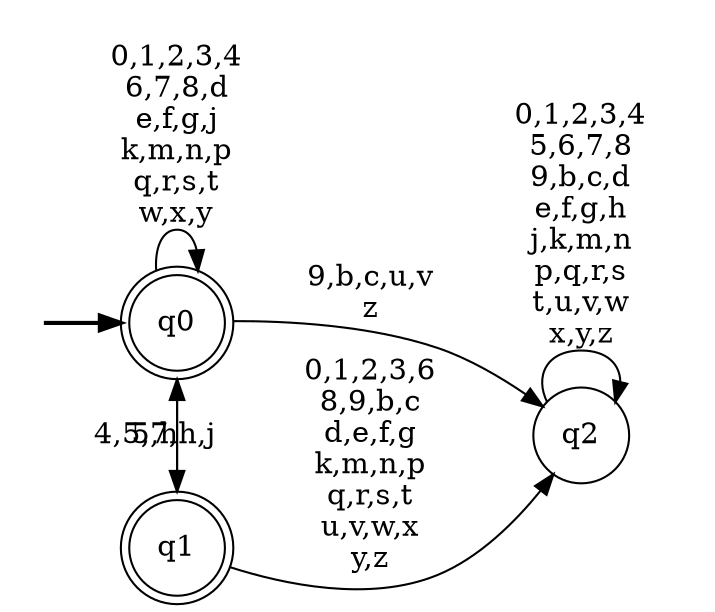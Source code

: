 digraph BlueStar {
__start0 [style = invis, shape = none, label = "", width = 0, height = 0];

rankdir=LR;
size="8,5";

s0 [style="rounded,filled", color="black", fillcolor="white" shape="doublecircle", label="q0"];
s1 [style="rounded,filled", color="black", fillcolor="white" shape="doublecircle", label="q1"];
s2 [style="filled", color="black", fillcolor="white" shape="circle", label="q2"];
subgraph cluster_main { 
	graph [pad=".75", ranksep="0.15", nodesep="0.15"];
	 style=invis; 
	__start0 -> s0 [penwidth=2];
}
s0 -> s0 [label="0,1,2,3,4\n6,7,8,d\ne,f,g,j\nk,m,n,p\nq,r,s,t\nw,x,y"];
s0 -> s1 [label="5,h"];
s0 -> s2 [label="9,b,c,u,v\nz"];
s1 -> s0 [label="4,5,7,h,j"];
s1 -> s2 [label="0,1,2,3,6\n8,9,b,c\nd,e,f,g\nk,m,n,p\nq,r,s,t\nu,v,w,x\ny,z"];
s2 -> s2 [label="0,1,2,3,4\n5,6,7,8\n9,b,c,d\ne,f,g,h\nj,k,m,n\np,q,r,s\nt,u,v,w\nx,y,z"];

}